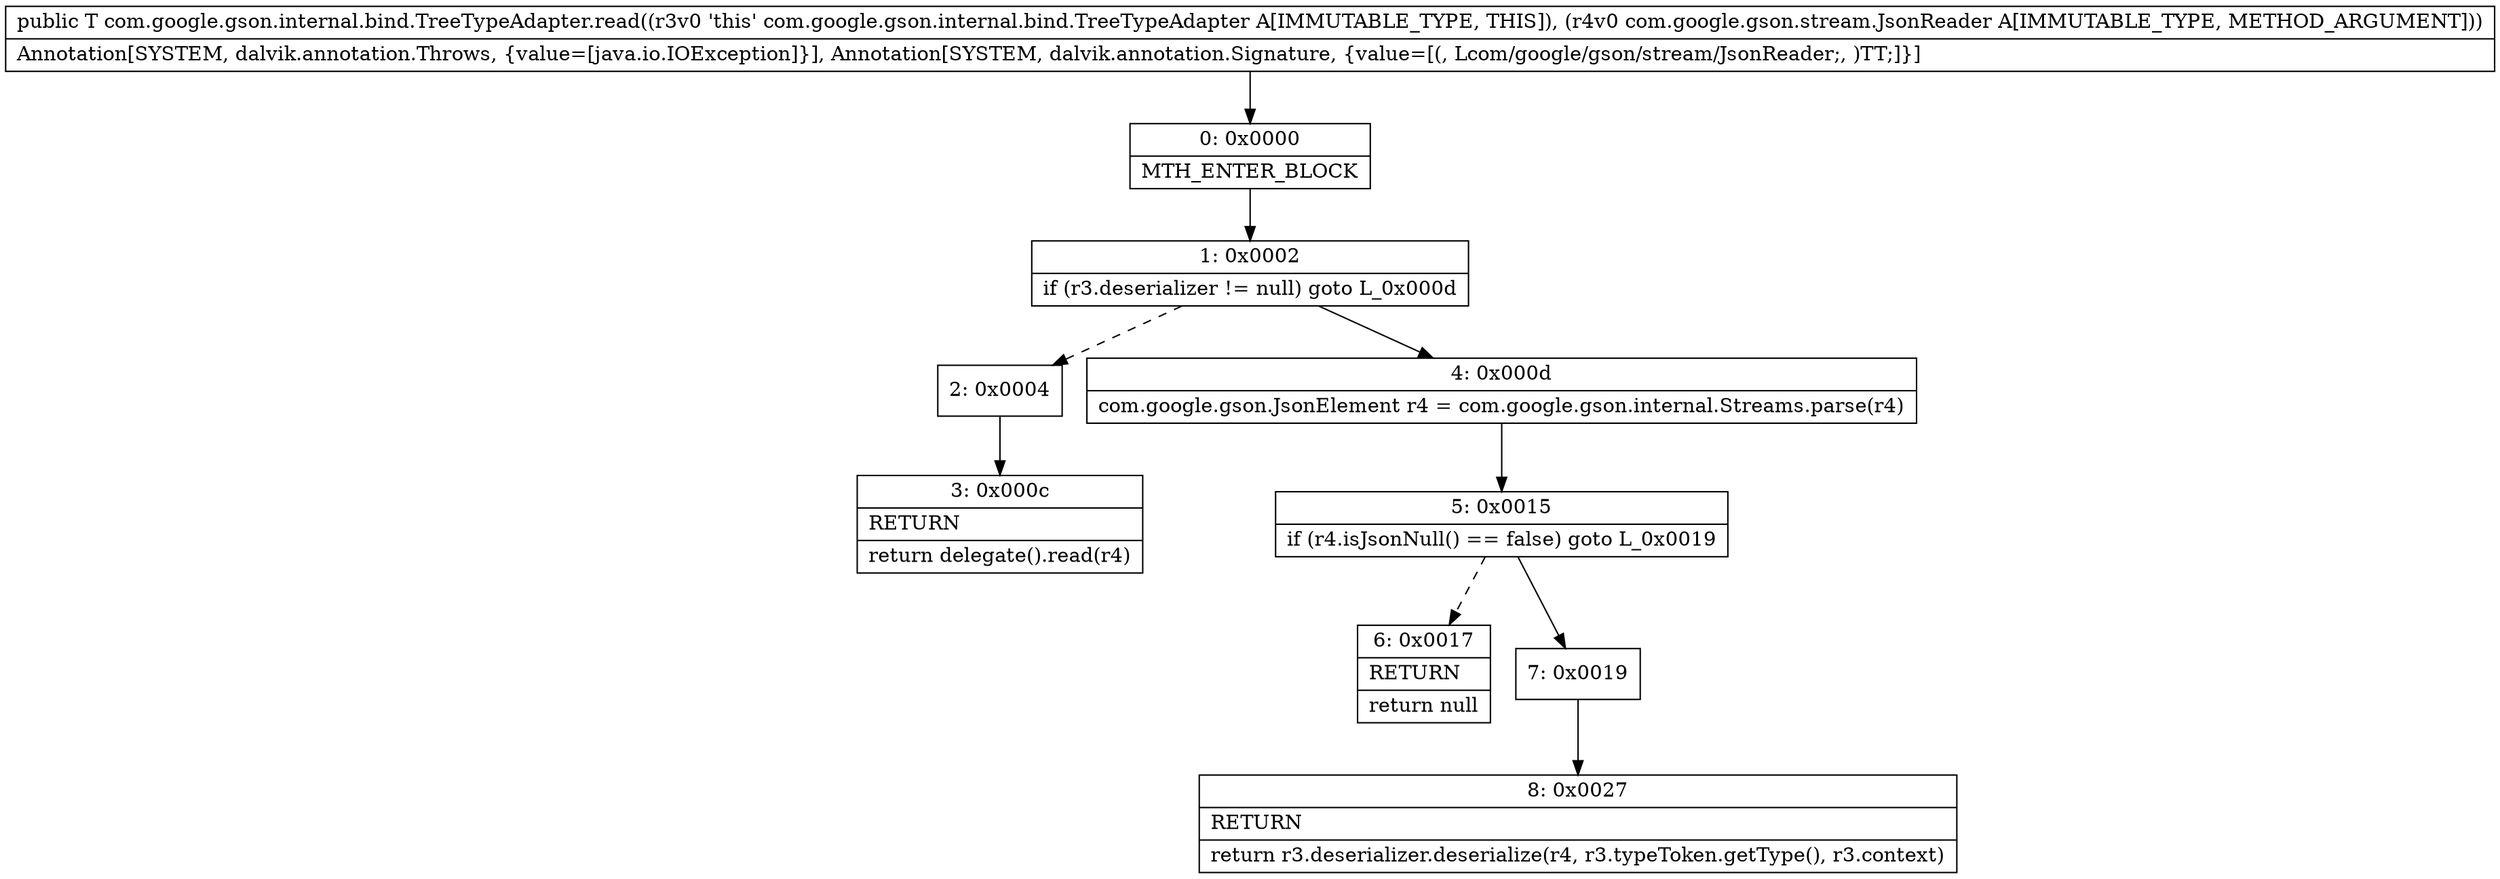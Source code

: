 digraph "CFG forcom.google.gson.internal.bind.TreeTypeAdapter.read(Lcom\/google\/gson\/stream\/JsonReader;)Ljava\/lang\/Object;" {
Node_0 [shape=record,label="{0\:\ 0x0000|MTH_ENTER_BLOCK\l}"];
Node_1 [shape=record,label="{1\:\ 0x0002|if (r3.deserializer != null) goto L_0x000d\l}"];
Node_2 [shape=record,label="{2\:\ 0x0004}"];
Node_3 [shape=record,label="{3\:\ 0x000c|RETURN\l|return delegate().read(r4)\l}"];
Node_4 [shape=record,label="{4\:\ 0x000d|com.google.gson.JsonElement r4 = com.google.gson.internal.Streams.parse(r4)\l}"];
Node_5 [shape=record,label="{5\:\ 0x0015|if (r4.isJsonNull() == false) goto L_0x0019\l}"];
Node_6 [shape=record,label="{6\:\ 0x0017|RETURN\l|return null\l}"];
Node_7 [shape=record,label="{7\:\ 0x0019}"];
Node_8 [shape=record,label="{8\:\ 0x0027|RETURN\l|return r3.deserializer.deserialize(r4, r3.typeToken.getType(), r3.context)\l}"];
MethodNode[shape=record,label="{public T com.google.gson.internal.bind.TreeTypeAdapter.read((r3v0 'this' com.google.gson.internal.bind.TreeTypeAdapter A[IMMUTABLE_TYPE, THIS]), (r4v0 com.google.gson.stream.JsonReader A[IMMUTABLE_TYPE, METHOD_ARGUMENT]))  | Annotation[SYSTEM, dalvik.annotation.Throws, \{value=[java.io.IOException]\}], Annotation[SYSTEM, dalvik.annotation.Signature, \{value=[(, Lcom\/google\/gson\/stream\/JsonReader;, )TT;]\}]\l}"];
MethodNode -> Node_0;
Node_0 -> Node_1;
Node_1 -> Node_2[style=dashed];
Node_1 -> Node_4;
Node_2 -> Node_3;
Node_4 -> Node_5;
Node_5 -> Node_6[style=dashed];
Node_5 -> Node_7;
Node_7 -> Node_8;
}

